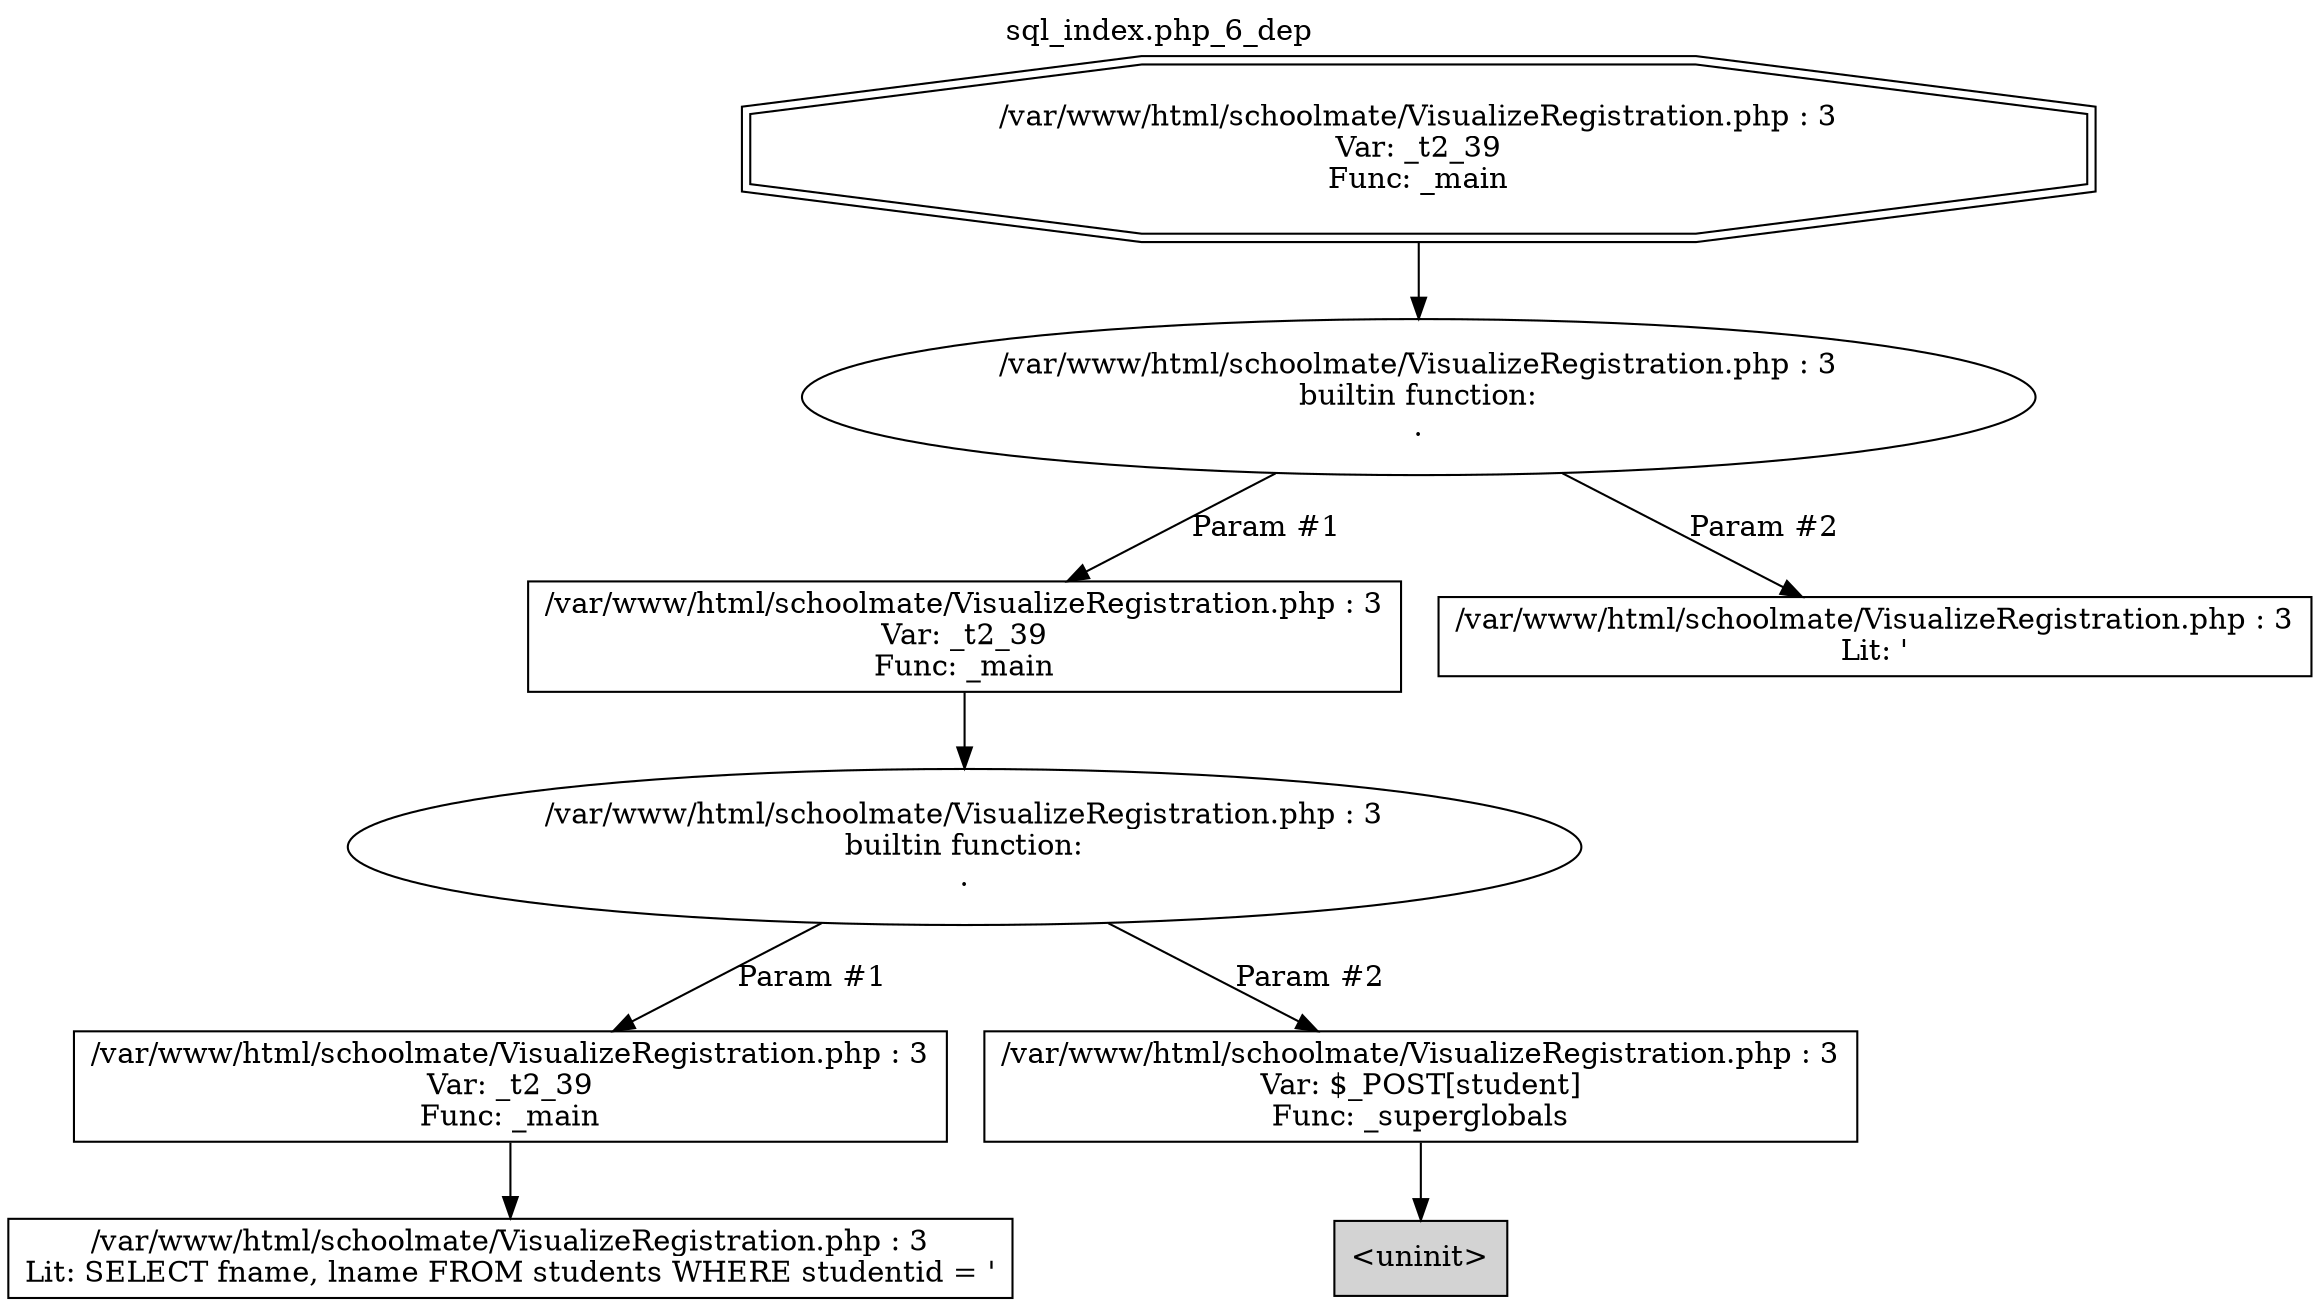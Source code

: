 digraph cfg {
  label="sql_index.php_6_dep";
  labelloc=t;
  n1 [shape=doubleoctagon, label="/var/www/html/schoolmate/VisualizeRegistration.php : 3\nVar: _t2_39\nFunc: _main\n"];
  n2 [shape=ellipse, label="/var/www/html/schoolmate/VisualizeRegistration.php : 3\nbuiltin function:\n.\n"];
  n3 [shape=box, label="/var/www/html/schoolmate/VisualizeRegistration.php : 3\nVar: _t2_39\nFunc: _main\n"];
  n4 [shape=ellipse, label="/var/www/html/schoolmate/VisualizeRegistration.php : 3\nbuiltin function:\n.\n"];
  n5 [shape=box, label="/var/www/html/schoolmate/VisualizeRegistration.php : 3\nVar: _t2_39\nFunc: _main\n"];
  n6 [shape=box, label="/var/www/html/schoolmate/VisualizeRegistration.php : 3\nLit: SELECT fname, lname FROM students WHERE studentid = '\n"];
  n7 [shape=box, label="/var/www/html/schoolmate/VisualizeRegistration.php : 3\nVar: $_POST[student]\nFunc: _superglobals\n"];
  n8 [shape=box, label="<uninit>",style=filled];
  n9 [shape=box, label="/var/www/html/schoolmate/VisualizeRegistration.php : 3\nLit: '\n"];
  n1 -> n2;
  n3 -> n4;
  n5 -> n6;
  n4 -> n5[label="Param #1"];
  n4 -> n7[label="Param #2"];
  n7 -> n8;
  n2 -> n3[label="Param #1"];
  n2 -> n9[label="Param #2"];
}
